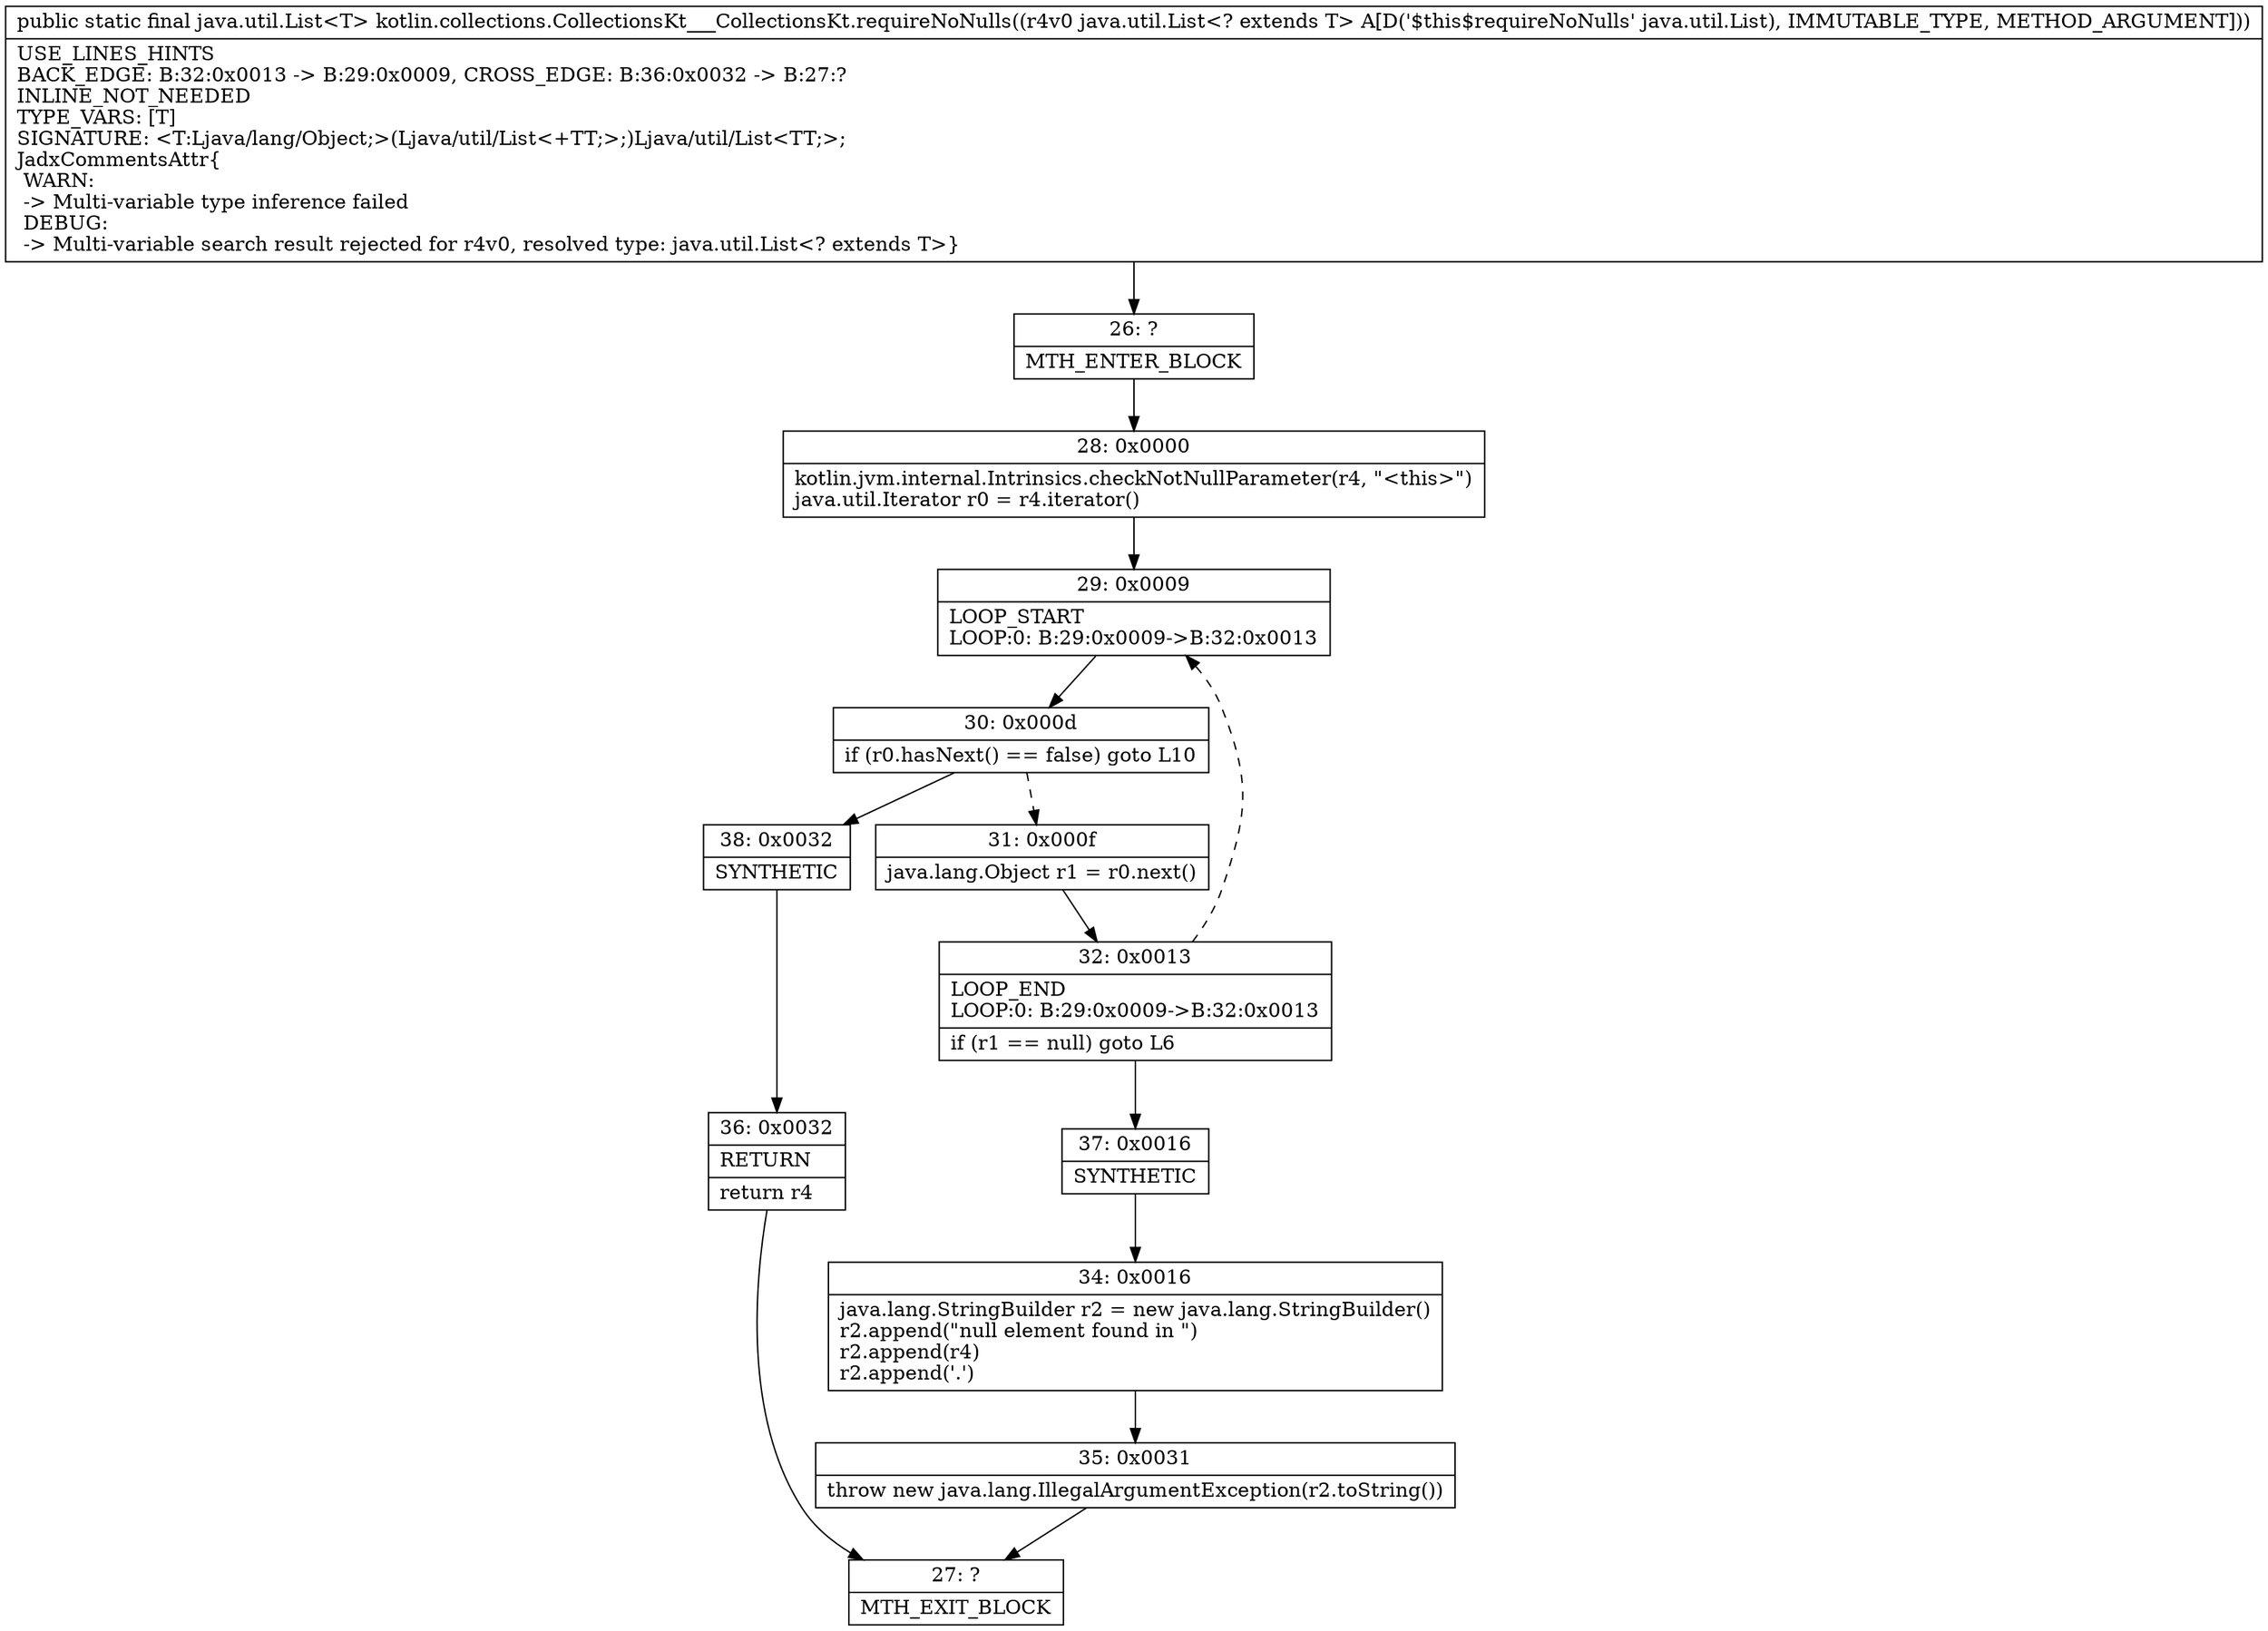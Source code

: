 digraph "CFG forkotlin.collections.CollectionsKt___CollectionsKt.requireNoNulls(Ljava\/util\/List;)Ljava\/util\/List;" {
Node_26 [shape=record,label="{26\:\ ?|MTH_ENTER_BLOCK\l}"];
Node_28 [shape=record,label="{28\:\ 0x0000|kotlin.jvm.internal.Intrinsics.checkNotNullParameter(r4, \"\<this\>\")\ljava.util.Iterator r0 = r4.iterator()\l}"];
Node_29 [shape=record,label="{29\:\ 0x0009|LOOP_START\lLOOP:0: B:29:0x0009\-\>B:32:0x0013\l}"];
Node_30 [shape=record,label="{30\:\ 0x000d|if (r0.hasNext() == false) goto L10\l}"];
Node_31 [shape=record,label="{31\:\ 0x000f|java.lang.Object r1 = r0.next()\l}"];
Node_32 [shape=record,label="{32\:\ 0x0013|LOOP_END\lLOOP:0: B:29:0x0009\-\>B:32:0x0013\l|if (r1 == null) goto L6\l}"];
Node_37 [shape=record,label="{37\:\ 0x0016|SYNTHETIC\l}"];
Node_34 [shape=record,label="{34\:\ 0x0016|java.lang.StringBuilder r2 = new java.lang.StringBuilder()\lr2.append(\"null element found in \")\lr2.append(r4)\lr2.append('.')\l}"];
Node_35 [shape=record,label="{35\:\ 0x0031|throw new java.lang.IllegalArgumentException(r2.toString())\l}"];
Node_27 [shape=record,label="{27\:\ ?|MTH_EXIT_BLOCK\l}"];
Node_38 [shape=record,label="{38\:\ 0x0032|SYNTHETIC\l}"];
Node_36 [shape=record,label="{36\:\ 0x0032|RETURN\l|return r4\l}"];
MethodNode[shape=record,label="{public static final java.util.List\<T\> kotlin.collections.CollectionsKt___CollectionsKt.requireNoNulls((r4v0 java.util.List\<? extends T\> A[D('$this$requireNoNulls' java.util.List), IMMUTABLE_TYPE, METHOD_ARGUMENT]))  | USE_LINES_HINTS\lBACK_EDGE: B:32:0x0013 \-\> B:29:0x0009, CROSS_EDGE: B:36:0x0032 \-\> B:27:?\lINLINE_NOT_NEEDED\lTYPE_VARS: [T]\lSIGNATURE: \<T:Ljava\/lang\/Object;\>(Ljava\/util\/List\<+TT;\>;)Ljava\/util\/List\<TT;\>;\lJadxCommentsAttr\{\l WARN: \l \-\> Multi\-variable type inference failed\l DEBUG: \l \-\> Multi\-variable search result rejected for r4v0, resolved type: java.util.List\<? extends T\>\}\l}"];
MethodNode -> Node_26;Node_26 -> Node_28;
Node_28 -> Node_29;
Node_29 -> Node_30;
Node_30 -> Node_31[style=dashed];
Node_30 -> Node_38;
Node_31 -> Node_32;
Node_32 -> Node_29[style=dashed];
Node_32 -> Node_37;
Node_37 -> Node_34;
Node_34 -> Node_35;
Node_35 -> Node_27;
Node_38 -> Node_36;
Node_36 -> Node_27;
}

